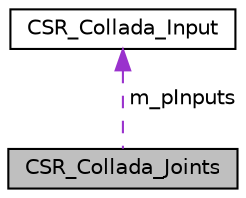 digraph "CSR_Collada_Joints"
{
 // LATEX_PDF_SIZE
  edge [fontname="Helvetica",fontsize="10",labelfontname="Helvetica",labelfontsize="10"];
  node [fontname="Helvetica",fontsize="10",shape=record];
  Node1 [label="CSR_Collada_Joints",height=0.2,width=0.4,color="black", fillcolor="grey75", style="filled", fontcolor="black",tooltip=" "];
  Node2 -> Node1 [dir="back",color="darkorchid3",fontsize="10",style="dashed",label=" m_pInputs" ,fontname="Helvetica"];
  Node2 [label="CSR_Collada_Input",height=0.2,width=0.4,color="black", fillcolor="white", style="filled",URL="$struct_c_s_r___collada___input.html",tooltip=" "];
}
